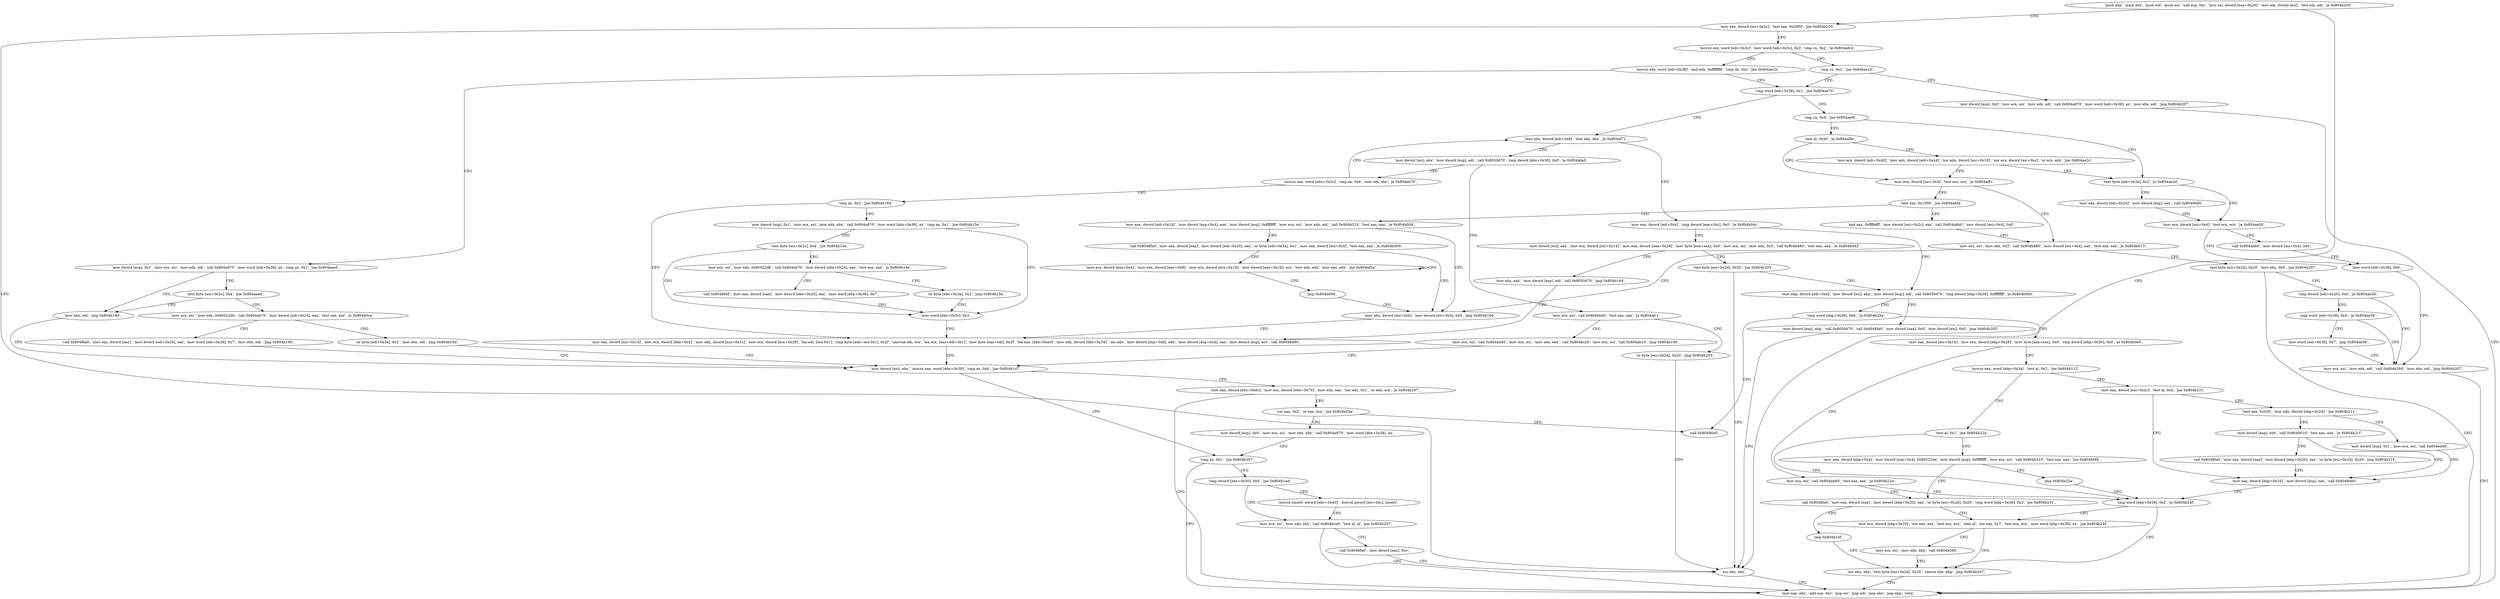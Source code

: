 digraph "func" {
"134524272" [label = "'push ebp', 'push ebx', 'push edi', 'push esi', 'sub esp, 0xc', 'mov esi, dword [esp+0x20]', 'mov edi, dword [esi]', 'test edi, edi', 'je 0x804b205', " ]
"134525445" [label = "'xor ebx, ebx', " ]
"134524293" [label = "'mov eax, dword [esi+0x2c]', 'test eax, 0x2000', 'jne 0x804b205', " ]
"134525447" [label = "'mov eax, ebx', 'add esp, 0xc', 'pop esi', 'pop edi', 'pop ebx', 'pop ebp', 'retn', " ]
"134524307" [label = "'movzx ecx, word [edi+0x3c]', 'mov word [edi+0x3c], 0x3', 'cmp cx, 0x2', 'je 0x804adc4', " ]
"134524356" [label = "'movzx edx, word [edi+0x38]', 'and edx, 0xfffffffe', 'cmp dx, 0xc', 'jne 0x804ae1b', " ]
"134524323" [label = "'cmp cx, 0x1', 'jne 0x804ae1b', " ]
"134524443" [label = "'cmp word [edi+0x38], 0x1', 'jne 0x804ae70', " ]
"134524369" [label = "'mov dword [esp], 0x1', 'mov ecx, esi', 'mov edx, edi', 'call 0x804a870', 'mov word [edi+0x38], ax', 'cmp ax, 0x1', 'jne 0x804aeed', " ]
"134524329" [label = "'mov dword [esp], 0x0', 'mov ecx, esi', 'mov edx, edi', 'call 0x804a870', 'mov word [edi+0x38], ax', 'mov ebx, edi', 'jmp 0x804b207', " ]
"134524528" [label = "'mov ebx, dword [edi+0x8]', 'test ebx, ebx', 'je 0x804af71', " ]
"134524450" [label = "'cmp cx, 0x4', 'jne 0x804aef4', " ]
"134524653" [label = "'mov ebx, edi', 'jmp 0x804b19d', " ]
"134524399" [label = "'test byte [esi+0x2c], 0x4', 'jne 0x804aeed', " ]
"134524785" [label = "'mov eax, dword [edi+0x4]', 'cmp dword [eax+0xc], 0x0', 'je 0x804b04c', " ]
"134524539" [label = "'mov dword [esi], ebx', 'mov dword [esp], edi', 'call 0x8050d70', 'cmp dword [ebx+0x30], 0x0', 'je 0x804afad', " ]
"134524660" [label = "'test al, 0x40', 'je 0x804af0c', " ]
"134524460" [label = "'test byte [edi+0x3a], 0x2', 'je 0x804ae3d', " ]
"134525341" [label = "'mov dword [esi], ebx', 'movzx eax, word [ebx+0x38]', 'cmp ax, 0xb', 'jne 0x804b1d7', " ]
"134524409" [label = "'mov ecx, esi', 'mov edx, 0x80522db', 'call 0x804ab70', 'mov dword [edi+0x24], eax', 'test eax, eax', 'js 0x804b0ce', " ]
"134525004" [label = "'mov ebp, dword [edi+0x4]', 'mov dword [esi], ebp', 'mov dword [esp], edi', 'call 0x8050d70', 'cmp dword [ebp+0x30], 0xffffffff', 'je 0x804b0b0', " ]
"134524798" [label = "'mov dword [esi], eax', 'mov ecx, dword [esi+0x14]', 'mov eax, dword [eax+0x28]', 'mov byte [ecx+eax], 0x0', 'mov ecx, esi', 'mov edx, 0x3', 'call 0x804b480', 'test eax, eax', 'je 0x804b042', " ]
"134524845" [label = "'mov ecx, esi', 'call 0x804bbd0', 'test eax, eax', 'je 0x804afc1', " ]
"134524559" [label = "'movzx eax, word [ebx+0x3c]', 'cmp ax, 0x4', 'mov edi, ebx', 'je 0x804ae70', " ]
"134524684" [label = "'mov ecx, dword [esi+0x4]', 'test ecx, ecx', 'je 0x804aff1', " ]
"134524664" [label = "'mov ecx, dword [edi+0x40]', 'mov edx, dword [edi+0x44]', 'xor edx, dword [esi+0x10]', 'xor ecx, dword [esi+0xc]', 'or ecx, edx', 'jne 0x804ae2c', " ]
"134524477" [label = "'mov ecx, dword [esi+0x4]', 'test ecx, ecx', 'je 0x804ae50', " ]
"134524466" [label = "'mov eax, dword [edi+0x24]', 'mov dword [esp], eax', 'call 0x80490e0', " ]
"134525399" [label = "'cmp ax, 0x1', 'jne 0x804b207', " ]
"134525353" [label = "'mov eax, dword [ebx+0x6c]', 'mov ecx, dword [ebx+0x70]', 'mov edx, eax', 'xor edx, 0x1', 'or edx, ecx', 'je 0x804b207', " ]
"134525134" [label = "'call 0x8048fa0', 'mov eax, dword [eax]', 'mov dword [edi+0x20], eax', 'mov word [edi+0x38], 0x7', 'mov ebx, edi', 'jmp 0x804b19d', " ]
"134524432" [label = "'or byte [edi+0x3a], 0x2', 'mov ebx, edi', 'jmp 0x804b19d', " ]
"134525104" [label = "'mov dword [esp], ebp', 'call 0x8050d70', 'call 0x8048fa0', 'mov dword [eax], 0x0', 'mov dword [esi], 0x0', 'jmp 0x804b205', " ]
"134525023" [label = "'cmp word [ebp+0x38], 0xb', 'je 0x804b25a', " ]
"134524994" [label = "'test byte [esi+0x2d], 0x20', 'jne 0x804b205', " ]
"134524830" [label = "'mov ebx, eax', 'mov dword [esp], edi', 'call 0x8050d70', 'jmp 0x804b164', " ]
"134524865" [label = "'mov ecx, esi', 'call 0x804ad40', 'mov ecx, esi', 'mov edx, ebx', 'call 0x804bc20', 'mov ecx, esi', 'call 0x804ab10', 'jmp 0x804b19d', " ]
"134524856" [label = "'or byte [esi+0x2d], 0x20', 'jmp 0x804b205', " ]
"134524571" [label = "'cmp ax, 0x2', 'jne 0x804b164', " ]
"134524913" [label = "'mov ecx, esi', 'mov edx, 0x3', 'call 0x804b480', 'mov dword [esi+0x4], eax', 'test eax, eax', 'je 0x804b013', " ]
"134524695" [label = "'test eax, 0x1000', 'jne 0x804afdd', " ]
"134524496" [label = "'mov word [edi+0x38], 0x6', " ]
"134524484" [label = "'call 0x804abb0', 'mov dword [esi+0x4], 0x0', " ]
"134525405" [label = "'cmp dword [ebx+0x30], 0x0', 'jne 0x804b1ed', " ]
"134525368" [label = "'xor eax, 0x2', 'or eax, ecx', 'jne 0x804b25a', " ]
"134525530" [label = "'call 0x80490a0', " ]
"134525034" [label = "'mov eax, dword [esi+0x14]', 'mov ecx, dword [ebp+0x28]', 'mov byte [eax+ecx], 0x0', 'cmp dword [ebp+0x30], 0x0', 'je 0x804b0e5', " ]
"134525284" [label = "'mov eax, dword [esi+0x14]', 'mov ecx, dword [ebx+0x4]', 'mov edx, dword [ecx+0x1c]', 'mov ecx, dword [ecx+0x28]', 'lea edi, [ecx-0x1]', 'cmp byte [edx+ecx-0x1], 0x2f', 'cmovne edi, ecx', 'lea ecx, [eax+edi+0x1]', 'mov byte [eax+edi], 0x2f', 'lea eax, [ebx+0xa0]', 'mov edx, dword [ebx+0x34]', 'inc edx', 'mov dword [esp+0x8], edx', 'mov dword [esp+0x4], eax', 'mov dword [esp], ecx', 'call 0x8048d80', " ]
"134524581" [label = "'mov dword [esp], 0x1', 'mov ecx, esi', 'mov edx, ebx', 'call 0x804a870', 'mov word [ebx+0x38], ax', 'cmp ax, 0x1', 'jne 0x804b15e', " ]
"134524947" [label = "'test byte [esi+0x2d], 0x20', 'mov ebx, 0x0', 'jne 0x804b207', " ]
"134524932" [label = "'mov ebx, dword [esi+0x4]', 'mov dword [esi+0x4], 0x0', 'jmp 0x804b164', " ]
"134524893" [label = "'and eax, 0xffffefff', 'mov dword [esi+0x2c], eax', 'call 0x804abb0', 'mov dword [esi+0x4], 0x0', " ]
"134524706" [label = "'mov eax, dword [edi+0x18]', 'mov dword [esp+0x4], eax', 'mov dword [esp], 0xffffffff', 'mov ecx, esi', 'mov edx, edi', 'call 0x804b310', 'test eax, eax', 'je 0x804b004', " ]
"134524502" [label = "'mov ecx, esi', 'mov edx, edi', 'call 0x804b260', 'mov ebx, edi', 'jmp 0x804b207', " ]
"134525421" [label = "'mov ecx, esi', 'mov edx, ebx', 'call 0x804bca0', 'test al, al', 'jne 0x804b207', " ]
"134525411" [label = "'movsd xmm0, qword [ebx+0x40]', 'movsd qword [esi+0xc], xmm0', " ]
"134525379" [label = "'mov dword [esp], 0x0', 'mov ecx, esi', 'mov edx, ebx', 'call 0x804a870', 'mov word [ebx+0x38], ax', " ]
"134525157" [label = "'mov ecx, esi', 'call 0x804bbd0', 'test eax, eax', 'je 0x804b22a', " ]
"134525050" [label = "'movzx eax, word [ebp+0x3a]', 'test al, 0x2', 'jne 0x804b112', " ]
"134525278" [label = "'mov word [ebx+0x3c], 0x3', " ]
"134524611" [label = "'test byte [esi+0x2c], 0x4', 'jne 0x804b15e', " ]
"134524962" [label = "'cmp dword [edi+0x20], 0x0', 'je 0x804ae56', " ]
"134524737" [label = "'call 0x8048fa0', 'mov eax, dword [eax]', 'mov dword [edi+0x20], eax', 'or byte [edi+0x3a], 0x1', 'mov eax, dword [esi+0x4]', 'test eax, eax', 'je 0x804b004', " ]
"134525434" [label = "'call 0x8048fa0', 'mov dword [eax], 0xc', " ]
"134525482" [label = "'cmp word [ebp+0x38], 0x2', 'je 0x804b24f', " ]
"134525172" [label = "'call 0x8048fa0', 'mov eax, dword [eax]', 'mov dword [ebp+0x20], eax', 'or byte [esi+0x2d], 0x20', 'cmp word [ebp+0x38], 0x2', 'jne 0x804b231', " ]
"134525202" [label = "'mov eax, dword [esi+0x2c]', 'test al, 0x4', 'jne 0x804b21f', " ]
"134525062" [label = "'test al, 0x1', 'jne 0x804b22a', " ]
"134524621" [label = "'mov ecx, esi', 'mov edx, 0x80522db', 'call 0x804ab70', 'mov dword [ebx+0x24], eax', 'test eax, eax', 'js 0x804b14e', " ]
"134524972" [label = "'cmp word [edi+0x38], 0x4', 'je 0x804ae56', " ]
"134524762" [label = "'mov ecx, dword [eax+0x4]', 'mov edx, dword [eax+0x8]', 'mov ecx, dword [ecx+0x18]', 'mov dword [eax+0x18], ecx', 'test edx, edx', 'mov eax, edx', 'jne 0x804af5a', " ]
"134525519" [label = "'xor ebx, ebx', 'test byte [esi+0x2d], 0x20', 'cmove ebx, ebp', 'jmp 0x804b207', " ]
"134525489" [label = "'mov ecx, dword [ebp+0x20]', 'xor eax, eax', 'test ecx, ecx', 'sete al', 'xor eax, 0x7', 'test ecx, ecx', 'mov word [ebp+0x38], ax', 'jne 0x804b24f', " ]
"134525197" [label = "'jmp 0x804b24f', " ]
"134525471" [label = "'mov eax, dword [ebp+0x24]', 'mov dword [esp], eax', 'call 0x80490e0', " ]
"134525213" [label = "'test eax, 0x200', 'mov edx, dword [ebp+0x24]', 'jne 0x804b211', " ]
"134525070" [label = "'mov edx, dword [ebp+0x4]', 'mov dword [esp+0x4], 0x80522da', 'mov dword [esp], 0xffffffff', 'mov ecx, esi', 'call 0x804b310', 'test eax, eax', 'jne 0x804b0f4', " ]
"134525262" [label = "'call 0x8048fa0', 'mov eax, dword [eax]', 'mov dword [ebx+0x20], eax', 'mov word [ebx+0x38], 0x7', " ]
"134524644" [label = "'or byte [ebx+0x3a], 0x2', 'jmp 0x804b15e', " ]
"134524983" [label = "'mov word [edi+0x38], 0x7', 'jmp 0x804ae56', " ]
"134524780" [label = "'jmp 0x804b004', " ]
"134525510" [label = "'mov ecx, esi', 'mov edx, ebp', 'call 0x804b260', " ]
"134525457" [label = "'mov dword [esp], 0x1', 'mov ecx, esi', 'call 0x804bd40', " ]
"134525227" [label = "'mov dword [esp], edx', 'call 0x8049010', 'test eax, eax', 'je 0x804b21f', " ]
"134525099" [label = "'jmp 0x804b22a', " ]
"134525243" [label = "'call 0x8048fa0', 'mov eax, dword [eax]', 'mov dword [ebp+0x20], eax', 'or byte [esi+0x2d], 0x20', 'jmp 0x804b21f', " ]
"134524272" -> "134525445" [ label = "CFG" ]
"134524272" -> "134524293" [ label = "CFG" ]
"134525445" -> "134525447" [ label = "CFG" ]
"134524293" -> "134525445" [ label = "CFG" ]
"134524293" -> "134524307" [ label = "CFG" ]
"134524307" -> "134524356" [ label = "CFG" ]
"134524307" -> "134524323" [ label = "CFG" ]
"134524356" -> "134524443" [ label = "CFG" ]
"134524356" -> "134524369" [ label = "CFG" ]
"134524323" -> "134524443" [ label = "CFG" ]
"134524323" -> "134524329" [ label = "CFG" ]
"134524443" -> "134524528" [ label = "CFG" ]
"134524443" -> "134524450" [ label = "CFG" ]
"134524369" -> "134524653" [ label = "CFG" ]
"134524369" -> "134524399" [ label = "CFG" ]
"134524329" -> "134525447" [ label = "CFG" ]
"134524528" -> "134524785" [ label = "CFG" ]
"134524528" -> "134524539" [ label = "CFG" ]
"134524450" -> "134524660" [ label = "CFG" ]
"134524450" -> "134524460" [ label = "CFG" ]
"134524653" -> "134525341" [ label = "CFG" ]
"134524399" -> "134524653" [ label = "CFG" ]
"134524399" -> "134524409" [ label = "CFG" ]
"134524785" -> "134525004" [ label = "CFG" ]
"134524785" -> "134524798" [ label = "CFG" ]
"134524539" -> "134524845" [ label = "CFG" ]
"134524539" -> "134524559" [ label = "CFG" ]
"134524660" -> "134524684" [ label = "CFG" ]
"134524660" -> "134524664" [ label = "CFG" ]
"134524460" -> "134524477" [ label = "CFG" ]
"134524460" -> "134524466" [ label = "CFG" ]
"134525341" -> "134525399" [ label = "CFG" ]
"134525341" -> "134525353" [ label = "CFG" ]
"134524409" -> "134525134" [ label = "CFG" ]
"134524409" -> "134524432" [ label = "CFG" ]
"134525004" -> "134525104" [ label = "CFG" ]
"134525004" -> "134525023" [ label = "CFG" ]
"134524798" -> "134524994" [ label = "CFG" ]
"134524798" -> "134524830" [ label = "CFG" ]
"134524845" -> "134524865" [ label = "CFG" ]
"134524845" -> "134524856" [ label = "CFG" ]
"134524559" -> "134524528" [ label = "CFG" ]
"134524559" -> "134524571" [ label = "CFG" ]
"134524684" -> "134524913" [ label = "CFG" ]
"134524684" -> "134524695" [ label = "CFG" ]
"134524664" -> "134524460" [ label = "CFG" ]
"134524664" -> "134524684" [ label = "CFG" ]
"134524477" -> "134524496" [ label = "CFG" ]
"134524477" -> "134524484" [ label = "CFG" ]
"134524466" -> "134524477" [ label = "CFG" ]
"134525399" -> "134525447" [ label = "CFG" ]
"134525399" -> "134525405" [ label = "CFG" ]
"134525353" -> "134525447" [ label = "CFG" ]
"134525353" -> "134525368" [ label = "CFG" ]
"134525134" -> "134525341" [ label = "CFG" ]
"134524432" -> "134525341" [ label = "CFG" ]
"134525104" -> "134525445" [ label = "CFG" ]
"134525023" -> "134525530" [ label = "CFG" ]
"134525023" -> "134525034" [ label = "CFG" ]
"134524994" -> "134525445" [ label = "CFG" ]
"134524994" -> "134525004" [ label = "CFG" ]
"134524830" -> "134525284" [ label = "CFG" ]
"134524865" -> "134525341" [ label = "CFG" ]
"134524856" -> "134525445" [ label = "CFG" ]
"134524571" -> "134525284" [ label = "CFG" ]
"134524571" -> "134524581" [ label = "CFG" ]
"134524913" -> "134524947" [ label = "CFG" ]
"134524913" -> "134524932" [ label = "CFG" ]
"134524695" -> "134524893" [ label = "CFG" ]
"134524695" -> "134524706" [ label = "CFG" ]
"134524496" -> "134524502" [ label = "CFG" ]
"134524484" -> "134524496" [ label = "CFG" ]
"134525405" -> "134525421" [ label = "CFG" ]
"134525405" -> "134525411" [ label = "CFG" ]
"134525368" -> "134525530" [ label = "CFG" ]
"134525368" -> "134525379" [ label = "CFG" ]
"134525034" -> "134525157" [ label = "CFG" ]
"134525034" -> "134525050" [ label = "CFG" ]
"134525284" -> "134525341" [ label = "CFG" ]
"134524581" -> "134525278" [ label = "CFG" ]
"134524581" -> "134524611" [ label = "CFG" ]
"134524947" -> "134525447" [ label = "CFG" ]
"134524947" -> "134524962" [ label = "CFG" ]
"134524932" -> "134525284" [ label = "CFG" ]
"134524893" -> "134524913" [ label = "CFG" ]
"134524706" -> "134524932" [ label = "CFG" ]
"134524706" -> "134524737" [ label = "CFG" ]
"134524502" -> "134525447" [ label = "CFG" ]
"134525421" -> "134525447" [ label = "CFG" ]
"134525421" -> "134525434" [ label = "CFG" ]
"134525411" -> "134525421" [ label = "CFG" ]
"134525379" -> "134525399" [ label = "CFG" ]
"134525157" -> "134525482" [ label = "CFG" ]
"134525157" -> "134525172" [ label = "CFG" ]
"134525050" -> "134525202" [ label = "CFG" ]
"134525050" -> "134525062" [ label = "CFG" ]
"134525278" -> "134525284" [ label = "CFG" ]
"134524611" -> "134525278" [ label = "CFG" ]
"134524611" -> "134524621" [ label = "CFG" ]
"134524962" -> "134524502" [ label = "CFG" ]
"134524962" -> "134524972" [ label = "CFG" ]
"134524737" -> "134524932" [ label = "CFG" ]
"134524737" -> "134524762" [ label = "CFG" ]
"134525434" -> "134525445" [ label = "CFG" ]
"134525482" -> "134525519" [ label = "CFG" ]
"134525482" -> "134525489" [ label = "CFG" ]
"134525172" -> "134525489" [ label = "CFG" ]
"134525172" -> "134525197" [ label = "CFG" ]
"134525202" -> "134525471" [ label = "CFG" ]
"134525202" -> "134525213" [ label = "CFG" ]
"134525062" -> "134525482" [ label = "CFG" ]
"134525062" -> "134525070" [ label = "CFG" ]
"134524621" -> "134525262" [ label = "CFG" ]
"134524621" -> "134524644" [ label = "CFG" ]
"134524972" -> "134524502" [ label = "CFG" ]
"134524972" -> "134524983" [ label = "CFG" ]
"134524762" -> "134524762" [ label = "CFG" ]
"134524762" -> "134524780" [ label = "CFG" ]
"134525519" -> "134525447" [ label = "CFG" ]
"134525489" -> "134525519" [ label = "CFG" ]
"134525489" -> "134525510" [ label = "CFG" ]
"134525197" -> "134525519" [ label = "CFG" ]
"134525471" -> "134525482" [ label = "CFG" ]
"134525213" -> "134525457" [ label = "CFG" ]
"134525213" -> "134525227" [ label = "CFG" ]
"134525070" -> "134525172" [ label = "CFG" ]
"134525070" -> "134525099" [ label = "CFG" ]
"134525262" -> "134525278" [ label = "CFG" ]
"134524644" -> "134525278" [ label = "CFG" ]
"134524983" -> "134524502" [ label = "CFG" ]
"134524780" -> "134524932" [ label = "CFG" ]
"134525510" -> "134525519" [ label = "CFG" ]
"134525457" -> "134525471" [ label = "CFG" ]
"134525227" -> "134525471" [ label = "CFG" ]
"134525227" -> "134525243" [ label = "CFG" ]
"134525099" -> "134525482" [ label = "CFG" ]
"134525243" -> "134525471" [ label = "CFG" ]
}
